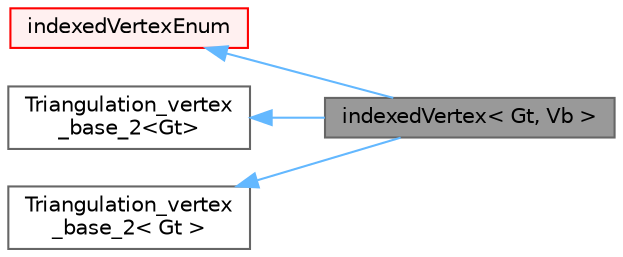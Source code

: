 digraph "indexedVertex&lt; Gt, Vb &gt;"
{
 // LATEX_PDF_SIZE
  bgcolor="transparent";
  edge [fontname=Helvetica,fontsize=10,labelfontname=Helvetica,labelfontsize=10];
  node [fontname=Helvetica,fontsize=10,shape=box,height=0.2,width=0.4];
  rankdir="LR";
  Node1 [id="Node000001",label="indexedVertex\< Gt, Vb \>",height=0.2,width=0.4,color="gray40", fillcolor="grey60", style="filled", fontcolor="black",tooltip="An indexed form of CGAL::Triangulation_vertex_base_3<K> used to keep track of the Delaunay vertices i..."];
  Node2 -> Node1 [id="edge1_Node000001_Node000002",dir="back",color="steelblue1",style="solid",tooltip=" "];
  Node2 [id="Node000002",label="indexedVertexEnum",height=0.2,width=0.4,color="red", fillcolor="#FFF0F0", style="filled",URL="$classFoam_1_1indexedVertexEnum.html",tooltip=" "];
  Node6 -> Node1 [id="edge2_Node000001_Node000006",dir="back",color="steelblue1",style="solid",tooltip=" "];
  Node6 [id="Node000006",label="Triangulation_vertex\l_base_2\<Gt\>",height=0.2,width=0.4,color="gray40", fillcolor="white", style="filled",tooltip=" "];
  Node7 -> Node1 [id="edge3_Node000001_Node000007",dir="back",color="steelblue1",style="solid",tooltip=" "];
  Node7 [id="Node000007",label="Triangulation_vertex\l_base_2\< Gt \>",height=0.2,width=0.4,color="gray40", fillcolor="white", style="filled",tooltip=" "];
}
